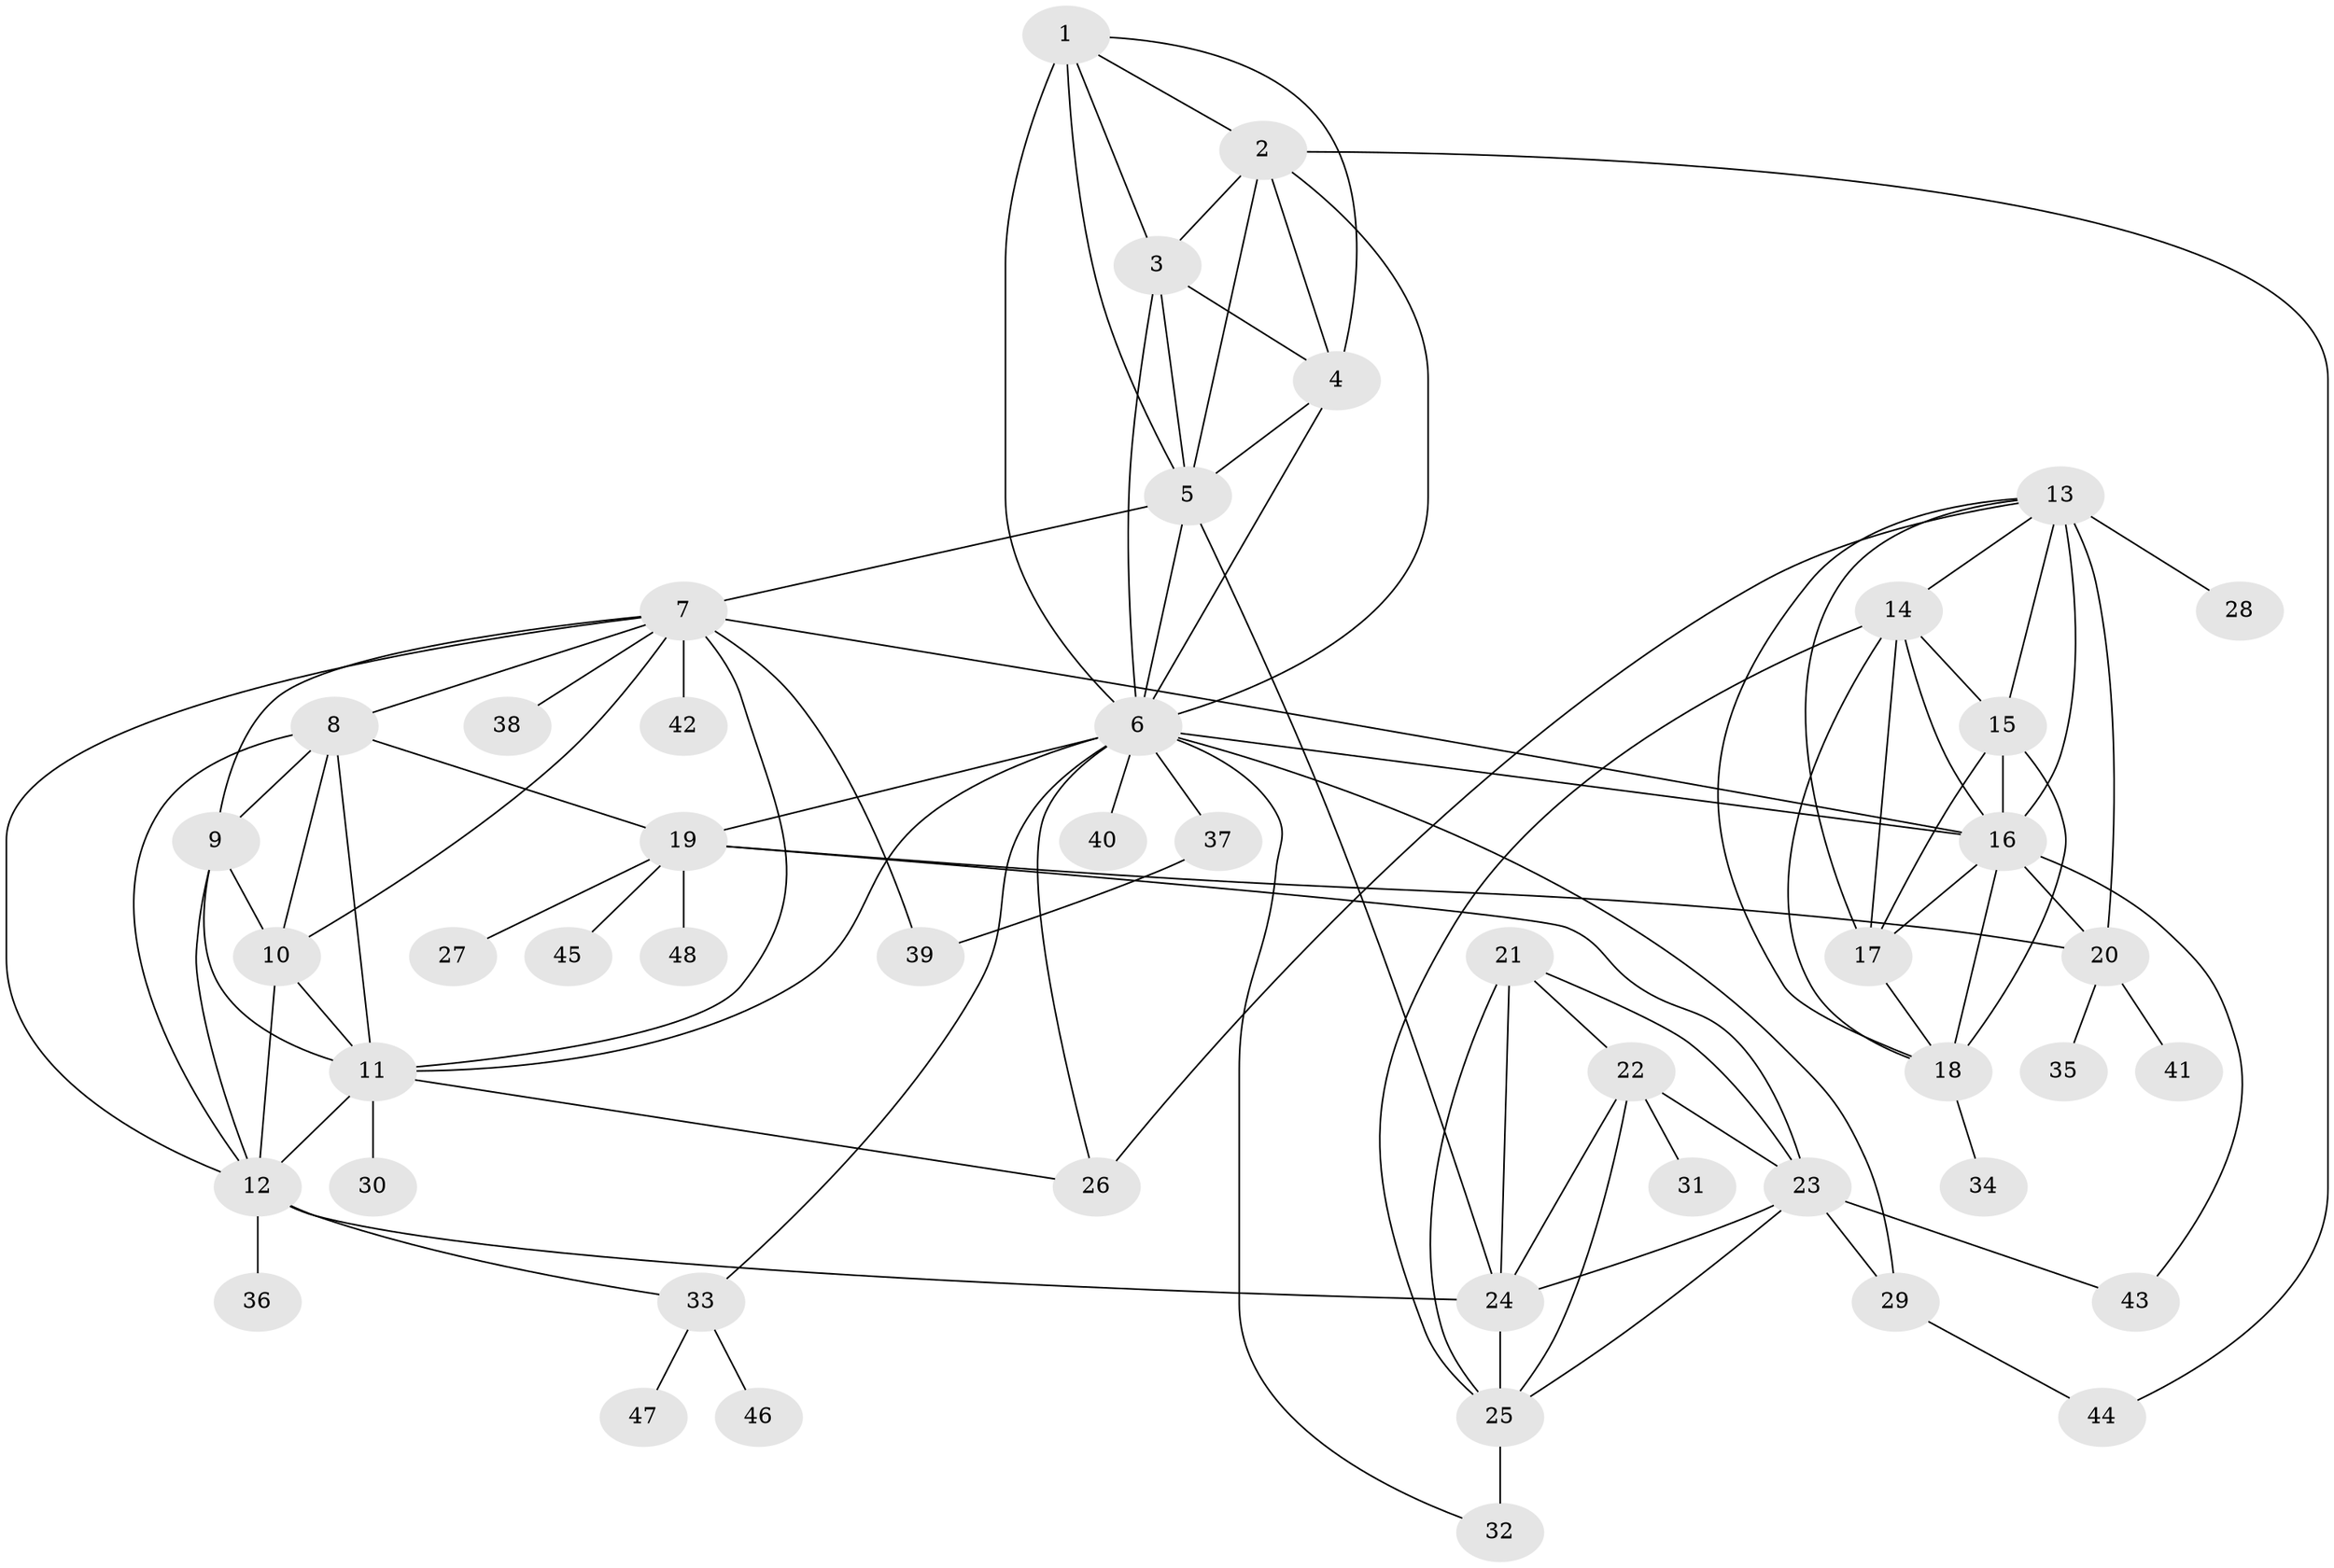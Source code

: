 // original degree distribution, {11: 0.03333333333333333, 7: 0.058333333333333334, 6: 0.025, 15: 0.008333333333333333, 12: 0.016666666666666666, 8: 0.05, 9: 0.016666666666666666, 10: 0.025, 5: 0.016666666666666666, 1: 0.6, 3: 0.05, 2: 0.1}
// Generated by graph-tools (version 1.1) at 2025/52/03/04/25 22:52:23]
// undirected, 48 vertices, 99 edges
graph export_dot {
  node [color=gray90,style=filled];
  1;
  2;
  3;
  4;
  5;
  6;
  7;
  8;
  9;
  10;
  11;
  12;
  13;
  14;
  15;
  16;
  17;
  18;
  19;
  20;
  21;
  22;
  23;
  24;
  25;
  26;
  27;
  28;
  29;
  30;
  31;
  32;
  33;
  34;
  35;
  36;
  37;
  38;
  39;
  40;
  41;
  42;
  43;
  44;
  45;
  46;
  47;
  48;
  1 -- 2 [weight=1.0];
  1 -- 3 [weight=1.0];
  1 -- 4 [weight=1.0];
  1 -- 5 [weight=6.0];
  1 -- 6 [weight=1.0];
  2 -- 3 [weight=1.0];
  2 -- 4 [weight=1.0];
  2 -- 5 [weight=1.0];
  2 -- 6 [weight=1.0];
  2 -- 44 [weight=1.0];
  3 -- 4 [weight=1.0];
  3 -- 5 [weight=1.0];
  3 -- 6 [weight=1.0];
  4 -- 5 [weight=1.0];
  4 -- 6 [weight=1.0];
  5 -- 6 [weight=1.0];
  5 -- 7 [weight=1.0];
  5 -- 24 [weight=1.0];
  6 -- 11 [weight=1.0];
  6 -- 16 [weight=1.0];
  6 -- 19 [weight=1.0];
  6 -- 26 [weight=1.0];
  6 -- 29 [weight=1.0];
  6 -- 32 [weight=1.0];
  6 -- 33 [weight=1.0];
  6 -- 37 [weight=1.0];
  6 -- 40 [weight=1.0];
  7 -- 8 [weight=1.0];
  7 -- 9 [weight=1.0];
  7 -- 10 [weight=1.0];
  7 -- 11 [weight=1.0];
  7 -- 12 [weight=1.0];
  7 -- 16 [weight=1.0];
  7 -- 38 [weight=1.0];
  7 -- 39 [weight=2.0];
  7 -- 42 [weight=1.0];
  8 -- 9 [weight=1.0];
  8 -- 10 [weight=1.0];
  8 -- 11 [weight=1.0];
  8 -- 12 [weight=1.0];
  8 -- 19 [weight=1.0];
  9 -- 10 [weight=1.0];
  9 -- 11 [weight=1.0];
  9 -- 12 [weight=1.0];
  10 -- 11 [weight=1.0];
  10 -- 12 [weight=1.0];
  11 -- 12 [weight=1.0];
  11 -- 26 [weight=1.0];
  11 -- 30 [weight=3.0];
  12 -- 24 [weight=1.0];
  12 -- 33 [weight=1.0];
  12 -- 36 [weight=4.0];
  13 -- 14 [weight=1.0];
  13 -- 15 [weight=1.0];
  13 -- 16 [weight=1.0];
  13 -- 17 [weight=1.0];
  13 -- 18 [weight=1.0];
  13 -- 20 [weight=1.0];
  13 -- 26 [weight=1.0];
  13 -- 28 [weight=3.0];
  14 -- 15 [weight=1.0];
  14 -- 16 [weight=1.0];
  14 -- 17 [weight=1.0];
  14 -- 18 [weight=1.0];
  14 -- 25 [weight=1.0];
  15 -- 16 [weight=4.0];
  15 -- 17 [weight=1.0];
  15 -- 18 [weight=1.0];
  16 -- 17 [weight=1.0];
  16 -- 18 [weight=1.0];
  16 -- 20 [weight=1.0];
  16 -- 43 [weight=1.0];
  17 -- 18 [weight=1.0];
  18 -- 34 [weight=4.0];
  19 -- 20 [weight=5.0];
  19 -- 23 [weight=1.0];
  19 -- 27 [weight=2.0];
  19 -- 45 [weight=1.0];
  19 -- 48 [weight=1.0];
  20 -- 35 [weight=1.0];
  20 -- 41 [weight=1.0];
  21 -- 22 [weight=1.0];
  21 -- 23 [weight=2.0];
  21 -- 24 [weight=1.0];
  21 -- 25 [weight=1.0];
  22 -- 23 [weight=2.0];
  22 -- 24 [weight=1.0];
  22 -- 25 [weight=1.0];
  22 -- 31 [weight=1.0];
  23 -- 24 [weight=2.0];
  23 -- 25 [weight=2.0];
  23 -- 29 [weight=1.0];
  23 -- 43 [weight=1.0];
  24 -- 25 [weight=1.0];
  25 -- 32 [weight=4.0];
  29 -- 44 [weight=1.0];
  33 -- 46 [weight=1.0];
  33 -- 47 [weight=1.0];
  37 -- 39 [weight=1.0];
}

